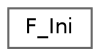 digraph "类继承关系图"
{
 // LATEX_PDF_SIZE
  bgcolor="transparent";
  edge [fontname=Helvetica,fontsize=10,labelfontname=Helvetica,labelfontsize=10];
  node [fontname=Helvetica,fontsize=10,shape=box,height=0.2,width=0.4];
  rankdir="LR";
  Node0 [id="Node000000",label="F_Ini",height=0.2,width=0.4,color="grey40", fillcolor="white", style="filled",URL="$class_f___ini.html",tooltip="提供INI文件处理功能"];
}
